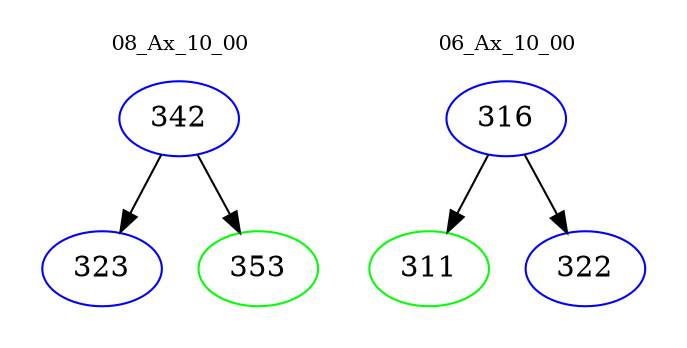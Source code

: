 digraph{
subgraph cluster_0 {
color = white
label = "08_Ax_10_00";
fontsize=10;
T0_342 [label="342", color="blue"]
T0_342 -> T0_323 [color="black"]
T0_323 [label="323", color="blue"]
T0_342 -> T0_353 [color="black"]
T0_353 [label="353", color="green"]
}
subgraph cluster_1 {
color = white
label = "06_Ax_10_00";
fontsize=10;
T1_316 [label="316", color="blue"]
T1_316 -> T1_311 [color="black"]
T1_311 [label="311", color="green"]
T1_316 -> T1_322 [color="black"]
T1_322 [label="322", color="blue"]
}
}
